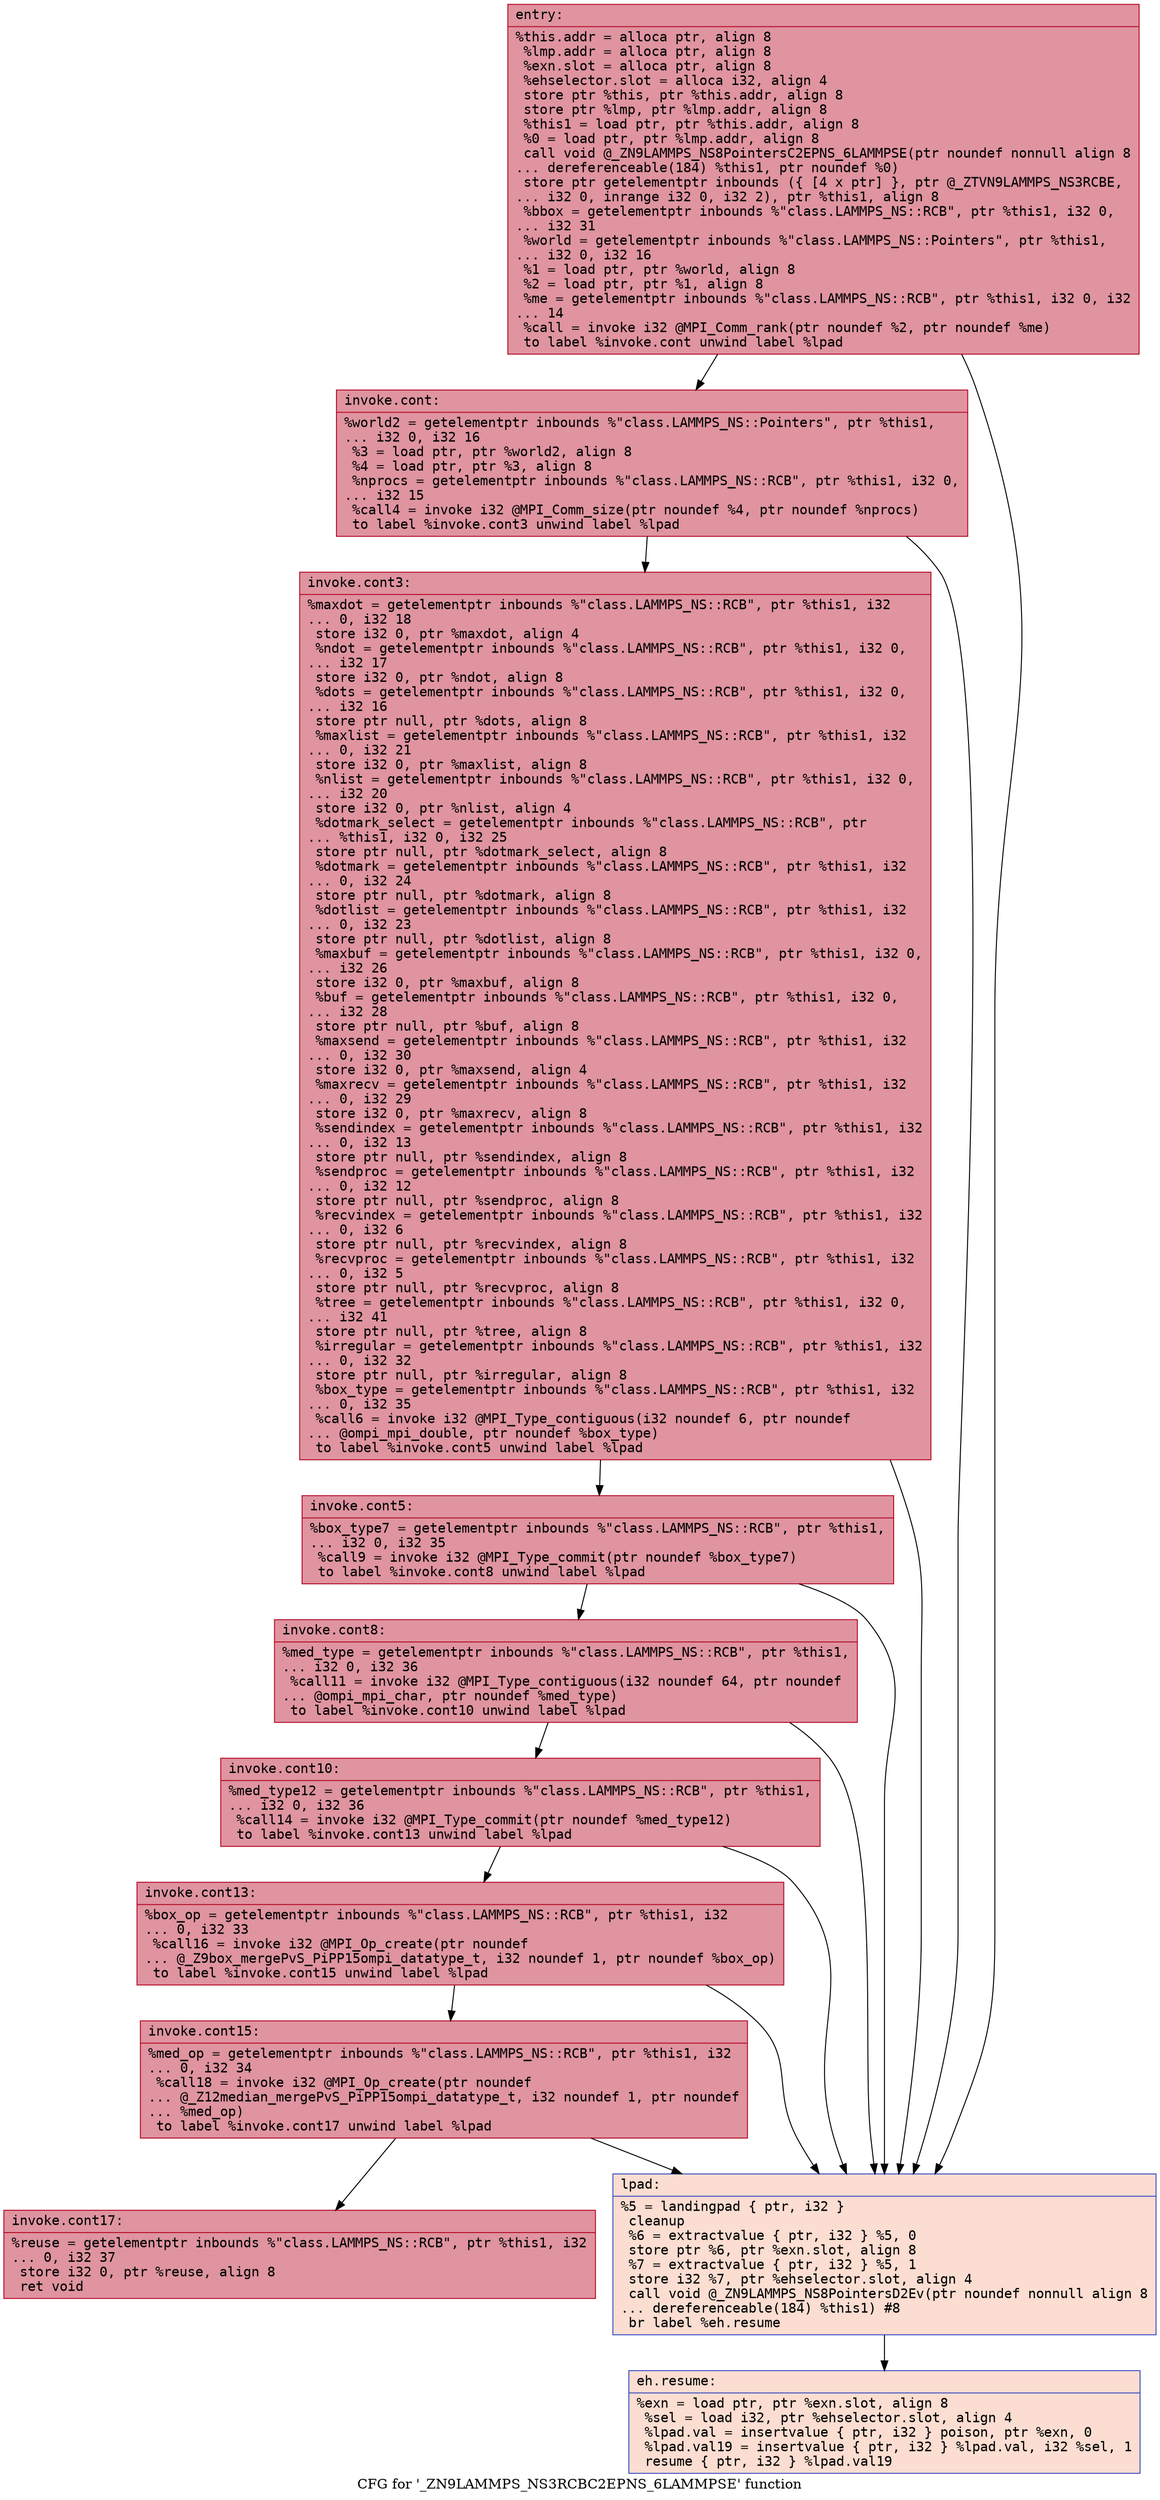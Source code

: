 digraph "CFG for '_ZN9LAMMPS_NS3RCBC2EPNS_6LAMMPSE' function" {
	label="CFG for '_ZN9LAMMPS_NS3RCBC2EPNS_6LAMMPSE' function";

	Node0x557c0c4e4b60 [shape=record,color="#b70d28ff", style=filled, fillcolor="#b70d2870" fontname="Courier",label="{entry:\l|  %this.addr = alloca ptr, align 8\l  %lmp.addr = alloca ptr, align 8\l  %exn.slot = alloca ptr, align 8\l  %ehselector.slot = alloca i32, align 4\l  store ptr %this, ptr %this.addr, align 8\l  store ptr %lmp, ptr %lmp.addr, align 8\l  %this1 = load ptr, ptr %this.addr, align 8\l  %0 = load ptr, ptr %lmp.addr, align 8\l  call void @_ZN9LAMMPS_NS8PointersC2EPNS_6LAMMPSE(ptr noundef nonnull align 8\l... dereferenceable(184) %this1, ptr noundef %0)\l  store ptr getelementptr inbounds (\{ [4 x ptr] \}, ptr @_ZTVN9LAMMPS_NS3RCBE,\l... i32 0, inrange i32 0, i32 2), ptr %this1, align 8\l  %bbox = getelementptr inbounds %\"class.LAMMPS_NS::RCB\", ptr %this1, i32 0,\l... i32 31\l  %world = getelementptr inbounds %\"class.LAMMPS_NS::Pointers\", ptr %this1,\l... i32 0, i32 16\l  %1 = load ptr, ptr %world, align 8\l  %2 = load ptr, ptr %1, align 8\l  %me = getelementptr inbounds %\"class.LAMMPS_NS::RCB\", ptr %this1, i32 0, i32\l... 14\l  %call = invoke i32 @MPI_Comm_rank(ptr noundef %2, ptr noundef %me)\l          to label %invoke.cont unwind label %lpad\l}"];
	Node0x557c0c4e4b60 -> Node0x557c0c4e5c10[tooltip="entry -> invoke.cont\nProbability 100.00%" ];
	Node0x557c0c4e4b60 -> Node0x557c0c4e5cf0[tooltip="entry -> lpad\nProbability 0.00%" ];
	Node0x557c0c4e5c10 [shape=record,color="#b70d28ff", style=filled, fillcolor="#b70d2870" fontname="Courier",label="{invoke.cont:\l|  %world2 = getelementptr inbounds %\"class.LAMMPS_NS::Pointers\", ptr %this1,\l... i32 0, i32 16\l  %3 = load ptr, ptr %world2, align 8\l  %4 = load ptr, ptr %3, align 8\l  %nprocs = getelementptr inbounds %\"class.LAMMPS_NS::RCB\", ptr %this1, i32 0,\l... i32 15\l  %call4 = invoke i32 @MPI_Comm_size(ptr noundef %4, ptr noundef %nprocs)\l          to label %invoke.cont3 unwind label %lpad\l}"];
	Node0x557c0c4e5c10 -> Node0x557c0c4e64a0[tooltip="invoke.cont -> invoke.cont3\nProbability 100.00%" ];
	Node0x557c0c4e5c10 -> Node0x557c0c4e5cf0[tooltip="invoke.cont -> lpad\nProbability 0.00%" ];
	Node0x557c0c4e64a0 [shape=record,color="#b70d28ff", style=filled, fillcolor="#b70d2870" fontname="Courier",label="{invoke.cont3:\l|  %maxdot = getelementptr inbounds %\"class.LAMMPS_NS::RCB\", ptr %this1, i32\l... 0, i32 18\l  store i32 0, ptr %maxdot, align 4\l  %ndot = getelementptr inbounds %\"class.LAMMPS_NS::RCB\", ptr %this1, i32 0,\l... i32 17\l  store i32 0, ptr %ndot, align 8\l  %dots = getelementptr inbounds %\"class.LAMMPS_NS::RCB\", ptr %this1, i32 0,\l... i32 16\l  store ptr null, ptr %dots, align 8\l  %maxlist = getelementptr inbounds %\"class.LAMMPS_NS::RCB\", ptr %this1, i32\l... 0, i32 21\l  store i32 0, ptr %maxlist, align 8\l  %nlist = getelementptr inbounds %\"class.LAMMPS_NS::RCB\", ptr %this1, i32 0,\l... i32 20\l  store i32 0, ptr %nlist, align 4\l  %dotmark_select = getelementptr inbounds %\"class.LAMMPS_NS::RCB\", ptr\l... %this1, i32 0, i32 25\l  store ptr null, ptr %dotmark_select, align 8\l  %dotmark = getelementptr inbounds %\"class.LAMMPS_NS::RCB\", ptr %this1, i32\l... 0, i32 24\l  store ptr null, ptr %dotmark, align 8\l  %dotlist = getelementptr inbounds %\"class.LAMMPS_NS::RCB\", ptr %this1, i32\l... 0, i32 23\l  store ptr null, ptr %dotlist, align 8\l  %maxbuf = getelementptr inbounds %\"class.LAMMPS_NS::RCB\", ptr %this1, i32 0,\l... i32 26\l  store i32 0, ptr %maxbuf, align 8\l  %buf = getelementptr inbounds %\"class.LAMMPS_NS::RCB\", ptr %this1, i32 0,\l... i32 28\l  store ptr null, ptr %buf, align 8\l  %maxsend = getelementptr inbounds %\"class.LAMMPS_NS::RCB\", ptr %this1, i32\l... 0, i32 30\l  store i32 0, ptr %maxsend, align 4\l  %maxrecv = getelementptr inbounds %\"class.LAMMPS_NS::RCB\", ptr %this1, i32\l... 0, i32 29\l  store i32 0, ptr %maxrecv, align 8\l  %sendindex = getelementptr inbounds %\"class.LAMMPS_NS::RCB\", ptr %this1, i32\l... 0, i32 13\l  store ptr null, ptr %sendindex, align 8\l  %sendproc = getelementptr inbounds %\"class.LAMMPS_NS::RCB\", ptr %this1, i32\l... 0, i32 12\l  store ptr null, ptr %sendproc, align 8\l  %recvindex = getelementptr inbounds %\"class.LAMMPS_NS::RCB\", ptr %this1, i32\l... 0, i32 6\l  store ptr null, ptr %recvindex, align 8\l  %recvproc = getelementptr inbounds %\"class.LAMMPS_NS::RCB\", ptr %this1, i32\l... 0, i32 5\l  store ptr null, ptr %recvproc, align 8\l  %tree = getelementptr inbounds %\"class.LAMMPS_NS::RCB\", ptr %this1, i32 0,\l... i32 41\l  store ptr null, ptr %tree, align 8\l  %irregular = getelementptr inbounds %\"class.LAMMPS_NS::RCB\", ptr %this1, i32\l... 0, i32 32\l  store ptr null, ptr %irregular, align 8\l  %box_type = getelementptr inbounds %\"class.LAMMPS_NS::RCB\", ptr %this1, i32\l... 0, i32 35\l  %call6 = invoke i32 @MPI_Type_contiguous(i32 noundef 6, ptr noundef\l... @ompi_mpi_double, ptr noundef %box_type)\l          to label %invoke.cont5 unwind label %lpad\l}"];
	Node0x557c0c4e64a0 -> Node0x557c0c4e92b0[tooltip="invoke.cont3 -> invoke.cont5\nProbability 100.00%" ];
	Node0x557c0c4e64a0 -> Node0x557c0c4e5cf0[tooltip="invoke.cont3 -> lpad\nProbability 0.00%" ];
	Node0x557c0c4e92b0 [shape=record,color="#b70d28ff", style=filled, fillcolor="#b70d2870" fontname="Courier",label="{invoke.cont5:\l|  %box_type7 = getelementptr inbounds %\"class.LAMMPS_NS::RCB\", ptr %this1,\l... i32 0, i32 35\l  %call9 = invoke i32 @MPI_Type_commit(ptr noundef %box_type7)\l          to label %invoke.cont8 unwind label %lpad\l}"];
	Node0x557c0c4e92b0 -> Node0x557c0c4e9560[tooltip="invoke.cont5 -> invoke.cont8\nProbability 100.00%" ];
	Node0x557c0c4e92b0 -> Node0x557c0c4e5cf0[tooltip="invoke.cont5 -> lpad\nProbability 0.00%" ];
	Node0x557c0c4e9560 [shape=record,color="#b70d28ff", style=filled, fillcolor="#b70d2870" fontname="Courier",label="{invoke.cont8:\l|  %med_type = getelementptr inbounds %\"class.LAMMPS_NS::RCB\", ptr %this1,\l... i32 0, i32 36\l  %call11 = invoke i32 @MPI_Type_contiguous(i32 noundef 64, ptr noundef\l... @ompi_mpi_char, ptr noundef %med_type)\l          to label %invoke.cont10 unwind label %lpad\l}"];
	Node0x557c0c4e9560 -> Node0x557c0c4e9880[tooltip="invoke.cont8 -> invoke.cont10\nProbability 100.00%" ];
	Node0x557c0c4e9560 -> Node0x557c0c4e5cf0[tooltip="invoke.cont8 -> lpad\nProbability 0.00%" ];
	Node0x557c0c4e9880 [shape=record,color="#b70d28ff", style=filled, fillcolor="#b70d2870" fontname="Courier",label="{invoke.cont10:\l|  %med_type12 = getelementptr inbounds %\"class.LAMMPS_NS::RCB\", ptr %this1,\l... i32 0, i32 36\l  %call14 = invoke i32 @MPI_Type_commit(ptr noundef %med_type12)\l          to label %invoke.cont13 unwind label %lpad\l}"];
	Node0x557c0c4e9880 -> Node0x557c0c4e9a80[tooltip="invoke.cont10 -> invoke.cont13\nProbability 100.00%" ];
	Node0x557c0c4e9880 -> Node0x557c0c4e5cf0[tooltip="invoke.cont10 -> lpad\nProbability 0.00%" ];
	Node0x557c0c4e9a80 [shape=record,color="#b70d28ff", style=filled, fillcolor="#b70d2870" fontname="Courier",label="{invoke.cont13:\l|  %box_op = getelementptr inbounds %\"class.LAMMPS_NS::RCB\", ptr %this1, i32\l... 0, i32 33\l  %call16 = invoke i32 @MPI_Op_create(ptr noundef\l... @_Z9box_mergePvS_PiPP15ompi_datatype_t, i32 noundef 1, ptr noundef %box_op)\l          to label %invoke.cont15 unwind label %lpad\l}"];
	Node0x557c0c4e9a80 -> Node0x557c0c4ea330[tooltip="invoke.cont13 -> invoke.cont15\nProbability 100.00%" ];
	Node0x557c0c4e9a80 -> Node0x557c0c4e5cf0[tooltip="invoke.cont13 -> lpad\nProbability 0.00%" ];
	Node0x557c0c4ea330 [shape=record,color="#b70d28ff", style=filled, fillcolor="#b70d2870" fontname="Courier",label="{invoke.cont15:\l|  %med_op = getelementptr inbounds %\"class.LAMMPS_NS::RCB\", ptr %this1, i32\l... 0, i32 34\l  %call18 = invoke i32 @MPI_Op_create(ptr noundef\l... @_Z12median_mergePvS_PiPP15ompi_datatype_t, i32 noundef 1, ptr noundef\l... %med_op)\l          to label %invoke.cont17 unwind label %lpad\l}"];
	Node0x557c0c4ea330 -> Node0x557c0c4ea860[tooltip="invoke.cont15 -> invoke.cont17\nProbability 100.00%" ];
	Node0x557c0c4ea330 -> Node0x557c0c4e5cf0[tooltip="invoke.cont15 -> lpad\nProbability 0.00%" ];
	Node0x557c0c4ea860 [shape=record,color="#b70d28ff", style=filled, fillcolor="#b70d2870" fontname="Courier",label="{invoke.cont17:\l|  %reuse = getelementptr inbounds %\"class.LAMMPS_NS::RCB\", ptr %this1, i32\l... 0, i32 37\l  store i32 0, ptr %reuse, align 8\l  ret void\l}"];
	Node0x557c0c4e5cf0 [shape=record,color="#3d50c3ff", style=filled, fillcolor="#f7b39670" fontname="Courier",label="{lpad:\l|  %5 = landingpad \{ ptr, i32 \}\l          cleanup\l  %6 = extractvalue \{ ptr, i32 \} %5, 0\l  store ptr %6, ptr %exn.slot, align 8\l  %7 = extractvalue \{ ptr, i32 \} %5, 1\l  store i32 %7, ptr %ehselector.slot, align 4\l  call void @_ZN9LAMMPS_NS8PointersD2Ev(ptr noundef nonnull align 8\l... dereferenceable(184) %this1) #8\l  br label %eh.resume\l}"];
	Node0x557c0c4e5cf0 -> Node0x557c0c4eb0e0[tooltip="lpad -> eh.resume\nProbability 100.00%" ];
	Node0x557c0c4eb0e0 [shape=record,color="#3d50c3ff", style=filled, fillcolor="#f7b39670" fontname="Courier",label="{eh.resume:\l|  %exn = load ptr, ptr %exn.slot, align 8\l  %sel = load i32, ptr %ehselector.slot, align 4\l  %lpad.val = insertvalue \{ ptr, i32 \} poison, ptr %exn, 0\l  %lpad.val19 = insertvalue \{ ptr, i32 \} %lpad.val, i32 %sel, 1\l  resume \{ ptr, i32 \} %lpad.val19\l}"];
}
